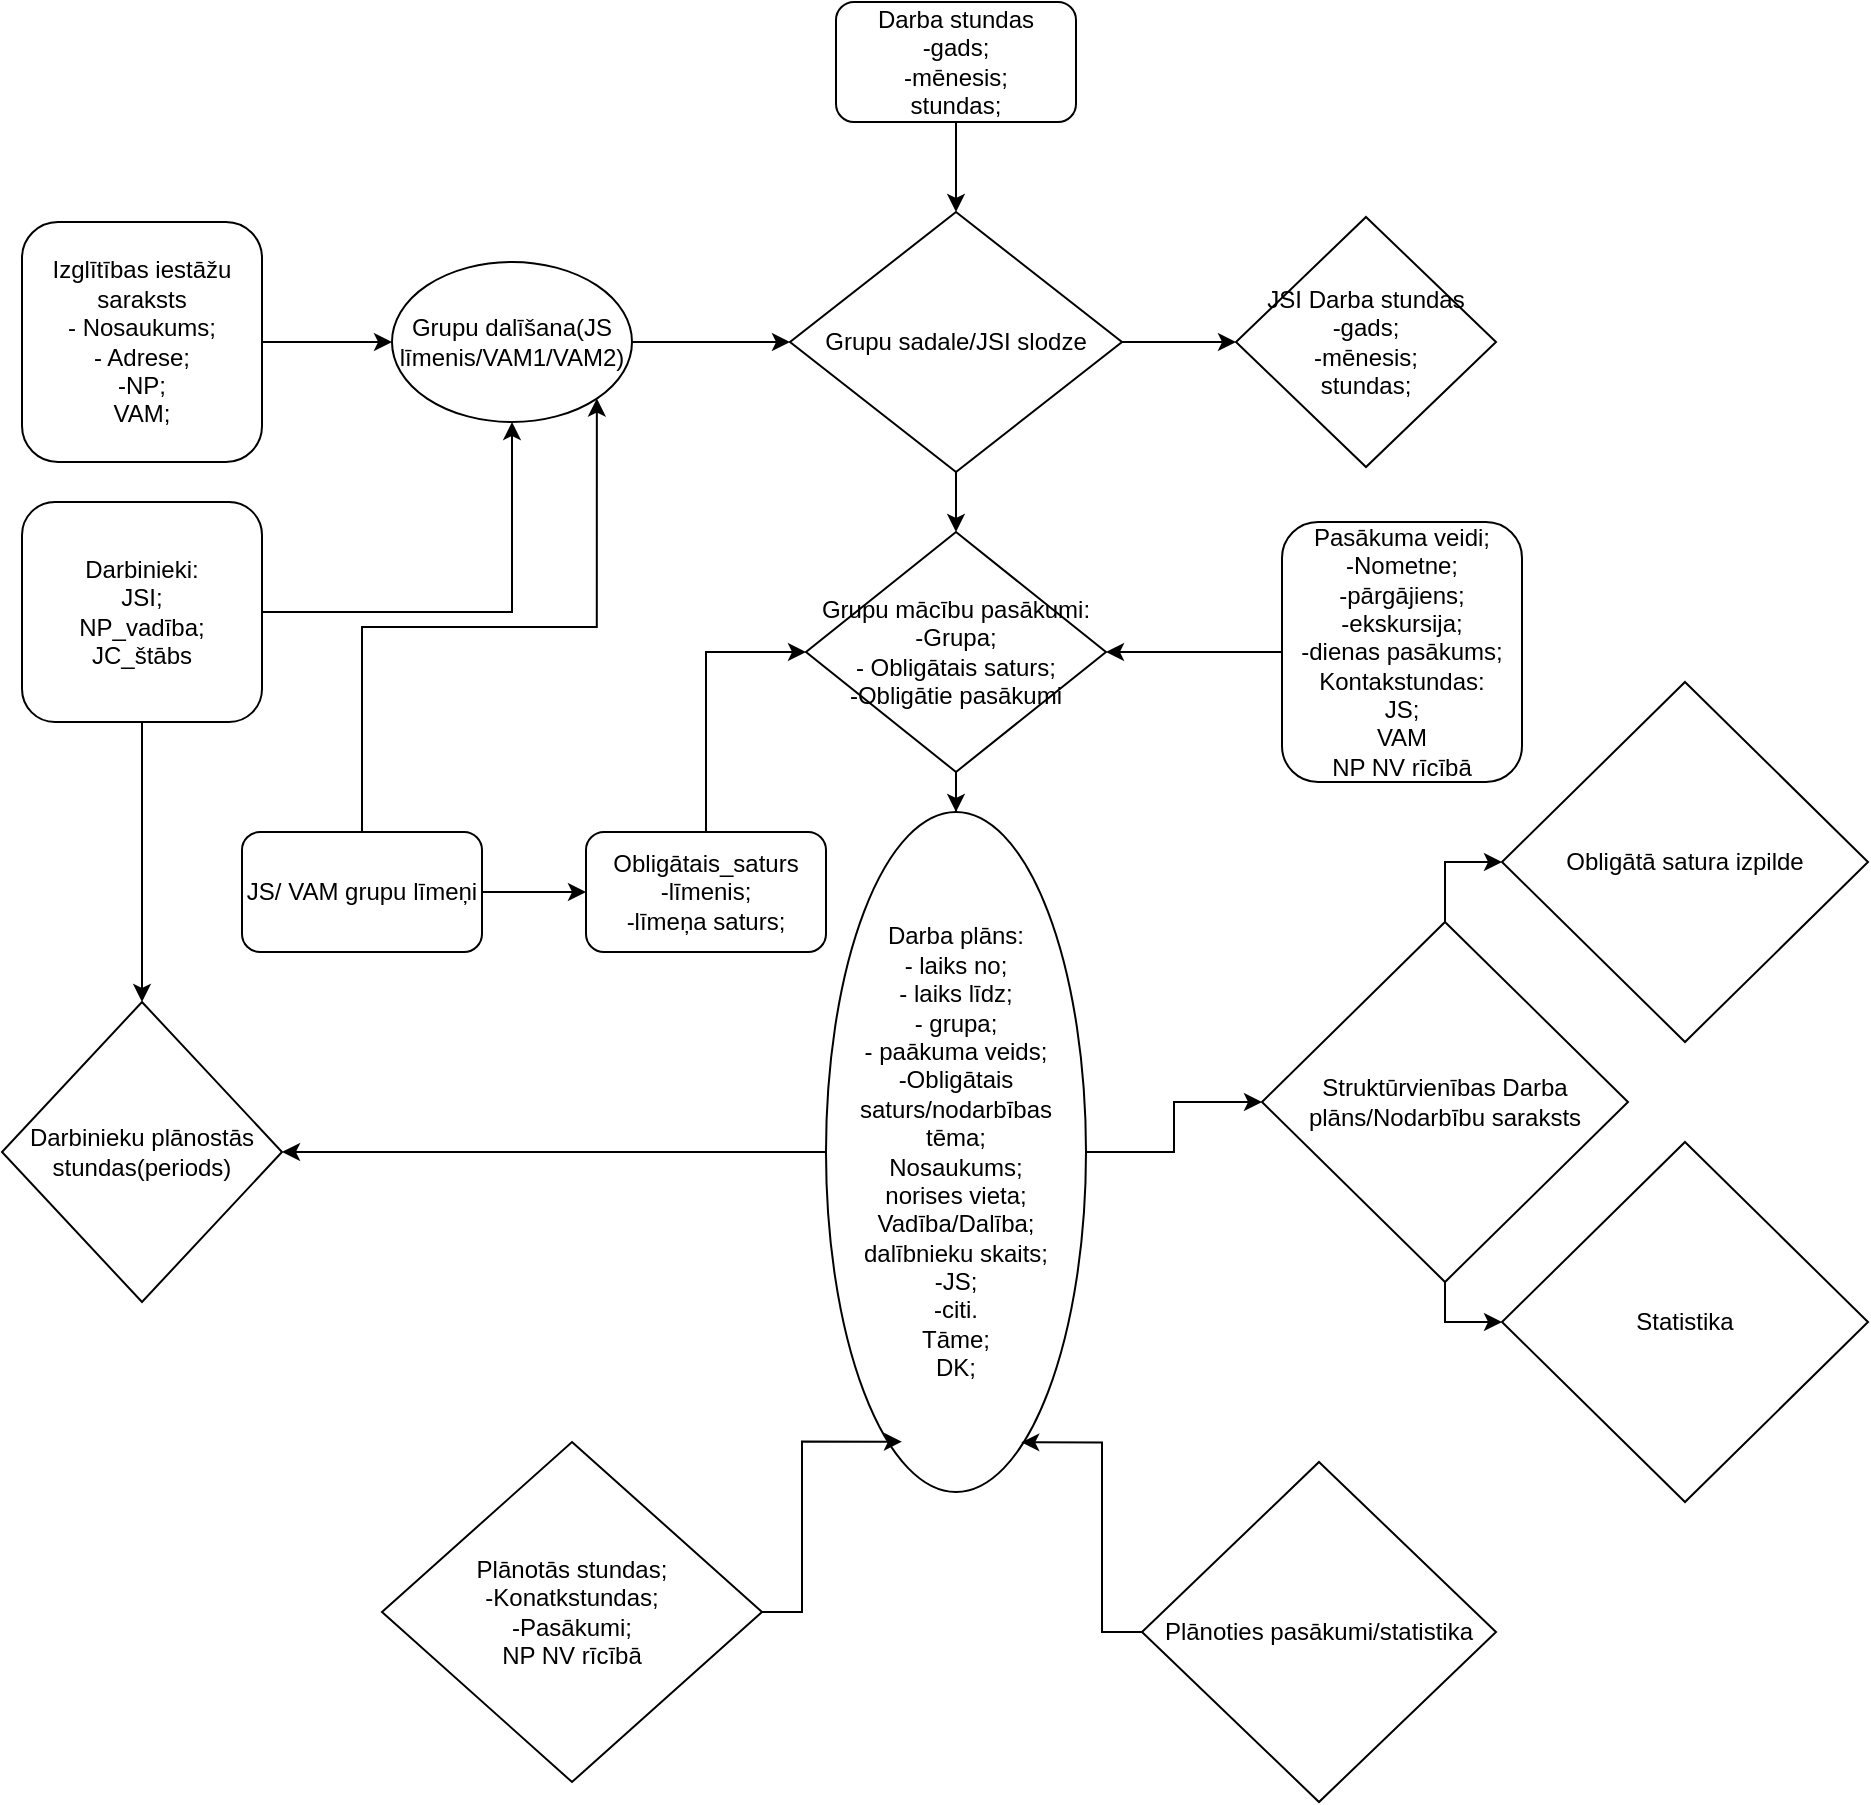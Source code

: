 <mxfile version="24.7.17">
  <diagram id="C5RBs43oDa-KdzZeNtuy" name="Page-1">
    <mxGraphModel dx="3058" dy="1351" grid="1" gridSize="10" guides="1" tooltips="1" connect="1" arrows="1" fold="1" page="1" pageScale="1" pageWidth="827" pageHeight="1169" math="0" shadow="0">
      <root>
        <mxCell id="WIyWlLk6GJQsqaUBKTNV-0" />
        <mxCell id="WIyWlLk6GJQsqaUBKTNV-1" parent="WIyWlLk6GJQsqaUBKTNV-0" />
        <mxCell id="ZfrTe5NxoF89OXbGs7Vm-25" style="edgeStyle=orthogonalEdgeStyle;rounded=0;orthogonalLoop=1;jettySize=auto;html=1;" parent="WIyWlLk6GJQsqaUBKTNV-1" source="WIyWlLk6GJQsqaUBKTNV-3" target="ZfrTe5NxoF89OXbGs7Vm-24" edge="1">
          <mxGeometry relative="1" as="geometry" />
        </mxCell>
        <mxCell id="WIyWlLk6GJQsqaUBKTNV-3" value="&lt;div&gt;Izglītības iestāžu saraksts&lt;/div&gt;&lt;div&gt;- Nosaukums;&lt;/div&gt;&lt;div&gt;- Adrese;&lt;/div&gt;&lt;div&gt;-NP;&lt;/div&gt;&lt;div&gt;VAM;&lt;/div&gt;" style="rounded=1;whiteSpace=wrap;html=1;fontSize=12;glass=0;strokeWidth=1;shadow=0;" parent="WIyWlLk6GJQsqaUBKTNV-1" vertex="1">
          <mxGeometry x="-10" y="160" width="120" height="120" as="geometry" />
        </mxCell>
        <mxCell id="ZfrTe5NxoF89OXbGs7Vm-27" style="edgeStyle=orthogonalEdgeStyle;rounded=0;orthogonalLoop=1;jettySize=auto;html=1;entryX=0.5;entryY=1;entryDx=0;entryDy=0;" parent="WIyWlLk6GJQsqaUBKTNV-1" source="WIyWlLk6GJQsqaUBKTNV-7" target="ZfrTe5NxoF89OXbGs7Vm-24" edge="1">
          <mxGeometry relative="1" as="geometry" />
        </mxCell>
        <mxCell id="ZfrTe5NxoF89OXbGs7Vm-52" value="" style="edgeStyle=orthogonalEdgeStyle;rounded=0;orthogonalLoop=1;jettySize=auto;html=1;" parent="WIyWlLk6GJQsqaUBKTNV-1" source="WIyWlLk6GJQsqaUBKTNV-7" target="ZfrTe5NxoF89OXbGs7Vm-48" edge="1">
          <mxGeometry relative="1" as="geometry" />
        </mxCell>
        <mxCell id="WIyWlLk6GJQsqaUBKTNV-7" value="&lt;div&gt;Darbinieki:&lt;/div&gt;&lt;div&gt;JSI;&lt;/div&gt;&lt;div&gt;NP_vadība;&lt;/div&gt;&lt;div&gt;JC_štābs&lt;br&gt;&lt;/div&gt;" style="rounded=1;whiteSpace=wrap;html=1;fontSize=12;glass=0;strokeWidth=1;shadow=0;" parent="WIyWlLk6GJQsqaUBKTNV-1" vertex="1">
          <mxGeometry x="-10" y="300" width="120" height="110" as="geometry" />
        </mxCell>
        <mxCell id="ZfrTe5NxoF89OXbGs7Vm-46" value="" style="edgeStyle=orthogonalEdgeStyle;rounded=0;orthogonalLoop=1;jettySize=auto;html=1;entryX=1;entryY=0.5;entryDx=0;entryDy=0;" parent="WIyWlLk6GJQsqaUBKTNV-1" source="ZfrTe5NxoF89OXbGs7Vm-1" target="ZfrTe5NxoF89OXbGs7Vm-59" edge="1">
          <mxGeometry relative="1" as="geometry">
            <mxPoint x="522" y="570.0" as="targetPoint" />
          </mxGeometry>
        </mxCell>
        <mxCell id="ZfrTe5NxoF89OXbGs7Vm-1" value="&lt;div&gt;Pasākuma veidi;&lt;/div&gt;&lt;div&gt;-Nometne;&lt;/div&gt;&lt;div&gt;-pārgājiens;&lt;/div&gt;&lt;div&gt;-ekskursija;&lt;/div&gt;&lt;div&gt;-dienas pasākums;&lt;/div&gt;&lt;div&gt;Kontakstundas:&lt;/div&gt;&lt;div&gt;JS;&lt;/div&gt;&lt;div&gt;VAM&lt;br&gt;&lt;/div&gt;&lt;div&gt;NP NV rīcībā&lt;br&gt;&lt;/div&gt;" style="rounded=1;whiteSpace=wrap;html=1;" parent="WIyWlLk6GJQsqaUBKTNV-1" vertex="1">
          <mxGeometry x="620" y="310" width="120" height="130" as="geometry" />
        </mxCell>
        <mxCell id="ZfrTe5NxoF89OXbGs7Vm-40" style="edgeStyle=orthogonalEdgeStyle;rounded=0;orthogonalLoop=1;jettySize=auto;html=1;entryX=0;entryY=0.5;entryDx=0;entryDy=0;" parent="WIyWlLk6GJQsqaUBKTNV-1" source="ZfrTe5NxoF89OXbGs7Vm-2" target="ZfrTe5NxoF89OXbGs7Vm-59" edge="1">
          <mxGeometry relative="1" as="geometry">
            <mxPoint x="392" y="570.0" as="targetPoint" />
          </mxGeometry>
        </mxCell>
        <mxCell id="ZfrTe5NxoF89OXbGs7Vm-2" value="&lt;div&gt;Obligātais_saturs&lt;/div&gt;&lt;div&gt;-līmenis;&lt;/div&gt;&lt;div&gt;-līmeņa saturs;&lt;br&gt;&lt;/div&gt;" style="rounded=1;whiteSpace=wrap;html=1;" parent="WIyWlLk6GJQsqaUBKTNV-1" vertex="1">
          <mxGeometry x="272" y="465" width="120" height="60" as="geometry" />
        </mxCell>
        <mxCell id="ZfrTe5NxoF89OXbGs7Vm-45" value="" style="edgeStyle=orthogonalEdgeStyle;rounded=0;orthogonalLoop=1;jettySize=auto;html=1;" parent="WIyWlLk6GJQsqaUBKTNV-1" source="ZfrTe5NxoF89OXbGs7Vm-3" target="ZfrTe5NxoF89OXbGs7Vm-28" edge="1">
          <mxGeometry relative="1" as="geometry" />
        </mxCell>
        <mxCell id="ZfrTe5NxoF89OXbGs7Vm-3" value="&lt;div&gt;Darba stundas&lt;/div&gt;&lt;div&gt;-gads;&lt;/div&gt;&lt;div&gt;-mēnesis;&lt;/div&gt;&lt;div&gt;stundas;&lt;br&gt;&lt;/div&gt;" style="rounded=1;whiteSpace=wrap;html=1;" parent="WIyWlLk6GJQsqaUBKTNV-1" vertex="1">
          <mxGeometry x="397" y="50" width="120" height="60" as="geometry" />
        </mxCell>
        <mxCell id="ZfrTe5NxoF89OXbGs7Vm-26" style="edgeStyle=orthogonalEdgeStyle;rounded=0;orthogonalLoop=1;jettySize=auto;html=1;entryX=0;entryY=0.5;entryDx=0;entryDy=0;" parent="WIyWlLk6GJQsqaUBKTNV-1" source="ZfrTe5NxoF89OXbGs7Vm-24" target="ZfrTe5NxoF89OXbGs7Vm-28" edge="1">
          <mxGeometry relative="1" as="geometry">
            <mxPoint x="374" y="220" as="targetPoint" />
          </mxGeometry>
        </mxCell>
        <mxCell id="ZfrTe5NxoF89OXbGs7Vm-24" value="Grupu dalīšana(JS līmenis/VAM1/VAM2)" style="ellipse;whiteSpace=wrap;html=1;" parent="WIyWlLk6GJQsqaUBKTNV-1" vertex="1">
          <mxGeometry x="175" y="180" width="120" height="80" as="geometry" />
        </mxCell>
        <mxCell id="ZfrTe5NxoF89OXbGs7Vm-37" style="edgeStyle=orthogonalEdgeStyle;rounded=0;orthogonalLoop=1;jettySize=auto;html=1;entryX=0.5;entryY=0;entryDx=0;entryDy=0;" parent="WIyWlLk6GJQsqaUBKTNV-1" source="ZfrTe5NxoF89OXbGs7Vm-59" target="ZfrTe5NxoF89OXbGs7Vm-47" edge="1">
          <mxGeometry relative="1" as="geometry">
            <mxPoint x="457" y="455.0" as="targetPoint" />
          </mxGeometry>
        </mxCell>
        <mxCell id="ZfrTe5NxoF89OXbGs7Vm-70" value="" style="edgeStyle=orthogonalEdgeStyle;rounded=0;orthogonalLoop=1;jettySize=auto;html=1;" parent="WIyWlLk6GJQsqaUBKTNV-1" source="ZfrTe5NxoF89OXbGs7Vm-28" target="ZfrTe5NxoF89OXbGs7Vm-69" edge="1">
          <mxGeometry relative="1" as="geometry" />
        </mxCell>
        <mxCell id="ZfrTe5NxoF89OXbGs7Vm-28" value="Grupu sadale/JSI slodze" style="rhombus;whiteSpace=wrap;html=1;" parent="WIyWlLk6GJQsqaUBKTNV-1" vertex="1">
          <mxGeometry x="374" y="155" width="166" height="130" as="geometry" />
        </mxCell>
        <mxCell id="ZfrTe5NxoF89OXbGs7Vm-36" value="" style="edgeStyle=orthogonalEdgeStyle;rounded=0;orthogonalLoop=1;jettySize=auto;html=1;" parent="WIyWlLk6GJQsqaUBKTNV-1" source="ZfrTe5NxoF89OXbGs7Vm-34" target="ZfrTe5NxoF89OXbGs7Vm-2" edge="1">
          <mxGeometry relative="1" as="geometry" />
        </mxCell>
        <mxCell id="ZfrTe5NxoF89OXbGs7Vm-39" style="edgeStyle=orthogonalEdgeStyle;rounded=0;orthogonalLoop=1;jettySize=auto;html=1;entryX=1;entryY=1;entryDx=0;entryDy=0;" parent="WIyWlLk6GJQsqaUBKTNV-1" source="ZfrTe5NxoF89OXbGs7Vm-34" target="ZfrTe5NxoF89OXbGs7Vm-24" edge="1">
          <mxGeometry relative="1" as="geometry" />
        </mxCell>
        <mxCell id="ZfrTe5NxoF89OXbGs7Vm-34" value="JS/ VAM grupu līmeņi" style="rounded=1;whiteSpace=wrap;html=1;" parent="WIyWlLk6GJQsqaUBKTNV-1" vertex="1">
          <mxGeometry x="100" y="465" width="120" height="60" as="geometry" />
        </mxCell>
        <mxCell id="ZfrTe5NxoF89OXbGs7Vm-53" value="" style="edgeStyle=orthogonalEdgeStyle;rounded=0;orthogonalLoop=1;jettySize=auto;html=1;" parent="WIyWlLk6GJQsqaUBKTNV-1" source="ZfrTe5NxoF89OXbGs7Vm-47" target="ZfrTe5NxoF89OXbGs7Vm-48" edge="1">
          <mxGeometry relative="1" as="geometry" />
        </mxCell>
        <mxCell id="ZfrTe5NxoF89OXbGs7Vm-55" value="" style="edgeStyle=orthogonalEdgeStyle;rounded=0;orthogonalLoop=1;jettySize=auto;html=1;" parent="WIyWlLk6GJQsqaUBKTNV-1" source="ZfrTe5NxoF89OXbGs7Vm-47" target="ZfrTe5NxoF89OXbGs7Vm-54" edge="1">
          <mxGeometry relative="1" as="geometry" />
        </mxCell>
        <mxCell id="ZfrTe5NxoF89OXbGs7Vm-47" value="&lt;div&gt;Darba plāns:&lt;/div&gt;&lt;div&gt;- laiks no;&lt;/div&gt;&lt;div&gt;- laiks līdz;&lt;/div&gt;&lt;div&gt;- grupa;&lt;/div&gt;&lt;div&gt;- paākuma veids;&lt;/div&gt;&lt;div&gt;-Obligātais saturs/nodarbības tēma;&lt;/div&gt;&lt;div&gt;Nosaukums;&lt;/div&gt;&lt;div&gt;norises vieta;&lt;/div&gt;&lt;div&gt;Vadība/Dalība;&lt;/div&gt;&lt;div&gt;dalībnieku skaits;&lt;/div&gt;&lt;div&gt;-JS;&lt;/div&gt;&lt;div&gt;-citi.&lt;/div&gt;&lt;div&gt;Tāme;&lt;/div&gt;DK;" style="ellipse;whiteSpace=wrap;html=1;" parent="WIyWlLk6GJQsqaUBKTNV-1" vertex="1">
          <mxGeometry x="392" y="455" width="130" height="340" as="geometry" />
        </mxCell>
        <mxCell id="ZfrTe5NxoF89OXbGs7Vm-48" value="Darbinieku plānostās stundas(periods)" style="rhombus;whiteSpace=wrap;html=1;" parent="WIyWlLk6GJQsqaUBKTNV-1" vertex="1">
          <mxGeometry x="-20" y="550" width="140" height="150" as="geometry" />
        </mxCell>
        <mxCell id="ZfrTe5NxoF89OXbGs7Vm-66" value="" style="edgeStyle=orthogonalEdgeStyle;rounded=0;orthogonalLoop=1;jettySize=auto;html=1;entryX=0;entryY=0.5;entryDx=0;entryDy=0;" parent="WIyWlLk6GJQsqaUBKTNV-1" source="ZfrTe5NxoF89OXbGs7Vm-54" target="ZfrTe5NxoF89OXbGs7Vm-65" edge="1">
          <mxGeometry relative="1" as="geometry" />
        </mxCell>
        <mxCell id="ZfrTe5NxoF89OXbGs7Vm-72" style="edgeStyle=orthogonalEdgeStyle;rounded=0;orthogonalLoop=1;jettySize=auto;html=1;entryX=0;entryY=0.5;entryDx=0;entryDy=0;" parent="WIyWlLk6GJQsqaUBKTNV-1" source="ZfrTe5NxoF89OXbGs7Vm-54" target="ZfrTe5NxoF89OXbGs7Vm-71" edge="1">
          <mxGeometry relative="1" as="geometry" />
        </mxCell>
        <mxCell id="ZfrTe5NxoF89OXbGs7Vm-54" value="Struktūrvienības Darba plāns/Nodarbību saraksts" style="rhombus;whiteSpace=wrap;html=1;" parent="WIyWlLk6GJQsqaUBKTNV-1" vertex="1">
          <mxGeometry x="610" y="510" width="183" height="180" as="geometry" />
        </mxCell>
        <mxCell id="ZfrTe5NxoF89OXbGs7Vm-56" value="&lt;div&gt;Plānotās stundas;&lt;/div&gt;&lt;div&gt;-Konatkstundas;&lt;/div&gt;&lt;div&gt;-Pasākumi;&lt;/div&gt;&lt;div&gt;NP NV rīcībā&lt;br&gt;&lt;/div&gt;" style="rhombus;whiteSpace=wrap;html=1;" parent="WIyWlLk6GJQsqaUBKTNV-1" vertex="1">
          <mxGeometry x="170" y="770" width="190" height="170" as="geometry" />
        </mxCell>
        <mxCell id="ZfrTe5NxoF89OXbGs7Vm-60" value="" style="edgeStyle=orthogonalEdgeStyle;rounded=0;orthogonalLoop=1;jettySize=auto;html=1;entryX=0.5;entryY=0;entryDx=0;entryDy=0;" parent="WIyWlLk6GJQsqaUBKTNV-1" source="ZfrTe5NxoF89OXbGs7Vm-28" target="ZfrTe5NxoF89OXbGs7Vm-59" edge="1">
          <mxGeometry relative="1" as="geometry">
            <mxPoint x="457" y="285" as="sourcePoint" />
            <mxPoint x="457" y="455" as="targetPoint" />
          </mxGeometry>
        </mxCell>
        <mxCell id="ZfrTe5NxoF89OXbGs7Vm-59" value="&lt;div&gt;Grupu mācību pasākumi:&lt;/div&gt;&lt;div&gt;-Grupa;&lt;/div&gt;&lt;div&gt;- Obligātais saturs;&lt;/div&gt;-Obligātie pasākumi" style="rhombus;whiteSpace=wrap;html=1;" parent="WIyWlLk6GJQsqaUBKTNV-1" vertex="1">
          <mxGeometry x="382" y="315" width="150" height="120" as="geometry" />
        </mxCell>
        <mxCell id="ZfrTe5NxoF89OXbGs7Vm-62" style="edgeStyle=orthogonalEdgeStyle;rounded=0;orthogonalLoop=1;jettySize=auto;html=1;entryX=0.292;entryY=0.926;entryDx=0;entryDy=0;entryPerimeter=0;" parent="WIyWlLk6GJQsqaUBKTNV-1" source="ZfrTe5NxoF89OXbGs7Vm-56" target="ZfrTe5NxoF89OXbGs7Vm-47" edge="1">
          <mxGeometry relative="1" as="geometry" />
        </mxCell>
        <mxCell id="ZfrTe5NxoF89OXbGs7Vm-63" value="Plānoties pasākumi/statistika" style="rhombus;whiteSpace=wrap;html=1;" parent="WIyWlLk6GJQsqaUBKTNV-1" vertex="1">
          <mxGeometry x="550" y="780" width="177" height="170" as="geometry" />
        </mxCell>
        <mxCell id="ZfrTe5NxoF89OXbGs7Vm-64" style="edgeStyle=orthogonalEdgeStyle;rounded=0;orthogonalLoop=1;jettySize=auto;html=1;entryX=0.751;entryY=0.927;entryDx=0;entryDy=0;entryPerimeter=0;" parent="WIyWlLk6GJQsqaUBKTNV-1" source="ZfrTe5NxoF89OXbGs7Vm-63" target="ZfrTe5NxoF89OXbGs7Vm-47" edge="1">
          <mxGeometry relative="1" as="geometry" />
        </mxCell>
        <mxCell id="ZfrTe5NxoF89OXbGs7Vm-65" value="Statistika" style="rhombus;whiteSpace=wrap;html=1;" parent="WIyWlLk6GJQsqaUBKTNV-1" vertex="1">
          <mxGeometry x="730" y="620" width="183" height="180" as="geometry" />
        </mxCell>
        <mxCell id="ZfrTe5NxoF89OXbGs7Vm-69" value="&lt;div&gt;JSI Darba stundas&lt;/div&gt;&lt;div&gt;-gads;&lt;/div&gt;&lt;div&gt;-mēnesis;&lt;/div&gt;&lt;div&gt;stundas;&lt;br&gt;&lt;/div&gt;" style="rhombus;whiteSpace=wrap;html=1;" parent="WIyWlLk6GJQsqaUBKTNV-1" vertex="1">
          <mxGeometry x="597" y="157.5" width="130" height="125" as="geometry" />
        </mxCell>
        <mxCell id="ZfrTe5NxoF89OXbGs7Vm-71" value="Obligātā satura izpilde" style="rhombus;whiteSpace=wrap;html=1;" parent="WIyWlLk6GJQsqaUBKTNV-1" vertex="1">
          <mxGeometry x="730" y="390" width="183" height="180" as="geometry" />
        </mxCell>
      </root>
    </mxGraphModel>
  </diagram>
</mxfile>
